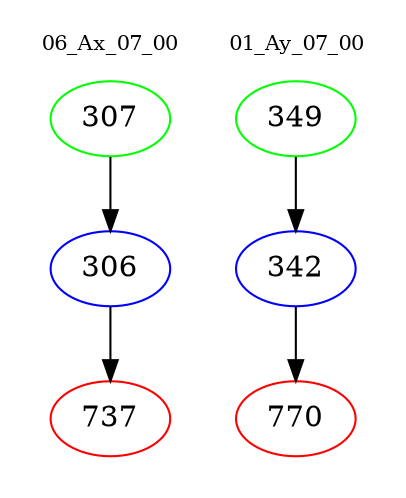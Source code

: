 digraph{
subgraph cluster_0 {
color = white
label = "06_Ax_07_00";
fontsize=10;
T0_307 [label="307", color="green"]
T0_307 -> T0_306 [color="black"]
T0_306 [label="306", color="blue"]
T0_306 -> T0_737 [color="black"]
T0_737 [label="737", color="red"]
}
subgraph cluster_1 {
color = white
label = "01_Ay_07_00";
fontsize=10;
T1_349 [label="349", color="green"]
T1_349 -> T1_342 [color="black"]
T1_342 [label="342", color="blue"]
T1_342 -> T1_770 [color="black"]
T1_770 [label="770", color="red"]
}
}

